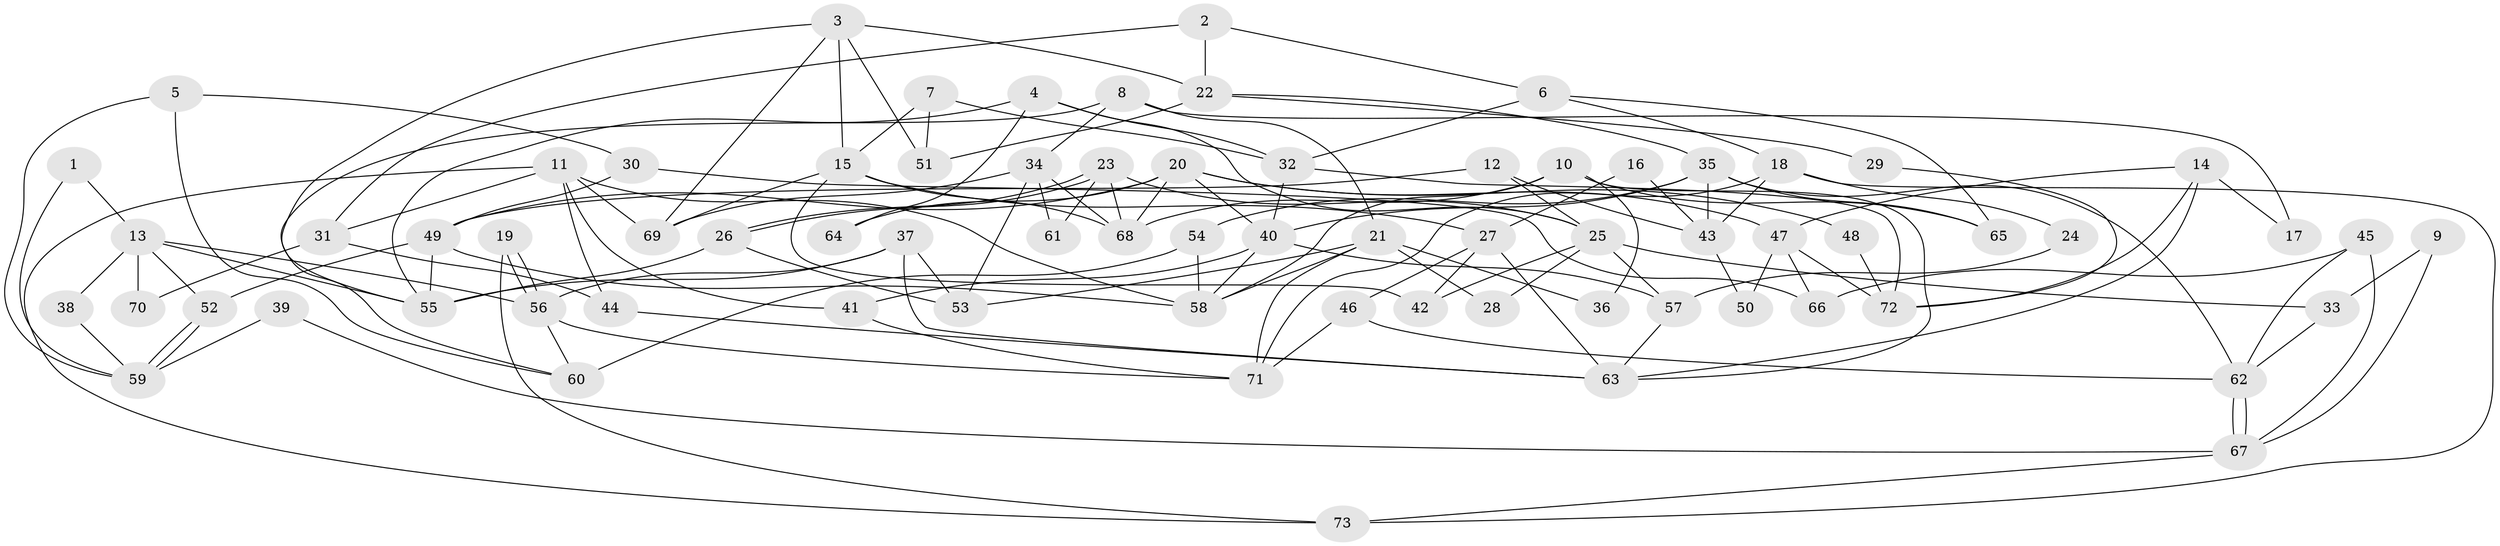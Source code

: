 // coarse degree distribution, {2: 0.2222222222222222, 4: 0.2, 7: 0.08888888888888889, 5: 0.15555555555555556, 6: 0.17777777777777778, 9: 0.06666666666666667, 8: 0.022222222222222223, 10: 0.022222222222222223, 3: 0.044444444444444446}
// Generated by graph-tools (version 1.1) at 2025/41/03/06/25 10:41:53]
// undirected, 73 vertices, 146 edges
graph export_dot {
graph [start="1"]
  node [color=gray90,style=filled];
  1;
  2;
  3;
  4;
  5;
  6;
  7;
  8;
  9;
  10;
  11;
  12;
  13;
  14;
  15;
  16;
  17;
  18;
  19;
  20;
  21;
  22;
  23;
  24;
  25;
  26;
  27;
  28;
  29;
  30;
  31;
  32;
  33;
  34;
  35;
  36;
  37;
  38;
  39;
  40;
  41;
  42;
  43;
  44;
  45;
  46;
  47;
  48;
  49;
  50;
  51;
  52;
  53;
  54;
  55;
  56;
  57;
  58;
  59;
  60;
  61;
  62;
  63;
  64;
  65;
  66;
  67;
  68;
  69;
  70;
  71;
  72;
  73;
  1 -- 59;
  1 -- 13;
  2 -- 22;
  2 -- 6;
  2 -- 31;
  3 -- 69;
  3 -- 51;
  3 -- 15;
  3 -- 22;
  3 -- 55;
  4 -- 55;
  4 -- 25;
  4 -- 32;
  4 -- 64;
  5 -- 30;
  5 -- 60;
  5 -- 59;
  6 -- 18;
  6 -- 32;
  6 -- 65;
  7 -- 32;
  7 -- 15;
  7 -- 51;
  8 -- 34;
  8 -- 21;
  8 -- 17;
  8 -- 60;
  9 -- 67;
  9 -- 33;
  10 -- 68;
  10 -- 58;
  10 -- 36;
  10 -- 63;
  10 -- 65;
  11 -- 44;
  11 -- 58;
  11 -- 31;
  11 -- 41;
  11 -- 69;
  11 -- 73;
  12 -- 49;
  12 -- 25;
  12 -- 43;
  13 -- 56;
  13 -- 52;
  13 -- 38;
  13 -- 55;
  13 -- 70;
  14 -- 47;
  14 -- 63;
  14 -- 17;
  14 -- 72;
  15 -- 68;
  15 -- 27;
  15 -- 42;
  15 -- 69;
  16 -- 27;
  16 -- 43;
  18 -- 71;
  18 -- 43;
  18 -- 24;
  18 -- 73;
  19 -- 73;
  19 -- 56;
  19 -- 56;
  20 -- 68;
  20 -- 40;
  20 -- 47;
  20 -- 48;
  20 -- 49;
  20 -- 64;
  21 -- 58;
  21 -- 53;
  21 -- 28;
  21 -- 36;
  21 -- 71;
  22 -- 35;
  22 -- 29;
  22 -- 51;
  23 -- 25;
  23 -- 26;
  23 -- 26;
  23 -- 61;
  23 -- 68;
  24 -- 57;
  25 -- 57;
  25 -- 42;
  25 -- 28;
  25 -- 33;
  26 -- 55;
  26 -- 53;
  27 -- 63;
  27 -- 42;
  27 -- 46;
  29 -- 72;
  30 -- 66;
  30 -- 49;
  31 -- 44;
  31 -- 70;
  32 -- 40;
  32 -- 72;
  33 -- 62;
  34 -- 53;
  34 -- 69;
  34 -- 61;
  34 -- 68;
  35 -- 65;
  35 -- 62;
  35 -- 40;
  35 -- 43;
  35 -- 54;
  37 -- 55;
  37 -- 56;
  37 -- 53;
  37 -- 63;
  38 -- 59;
  39 -- 67;
  39 -- 59;
  40 -- 58;
  40 -- 41;
  40 -- 57;
  41 -- 71;
  43 -- 50;
  44 -- 63;
  45 -- 62;
  45 -- 67;
  45 -- 66;
  46 -- 71;
  46 -- 62;
  47 -- 72;
  47 -- 50;
  47 -- 66;
  48 -- 72;
  49 -- 55;
  49 -- 52;
  49 -- 58;
  52 -- 59;
  52 -- 59;
  54 -- 60;
  54 -- 58;
  56 -- 71;
  56 -- 60;
  57 -- 63;
  62 -- 67;
  62 -- 67;
  67 -- 73;
}
